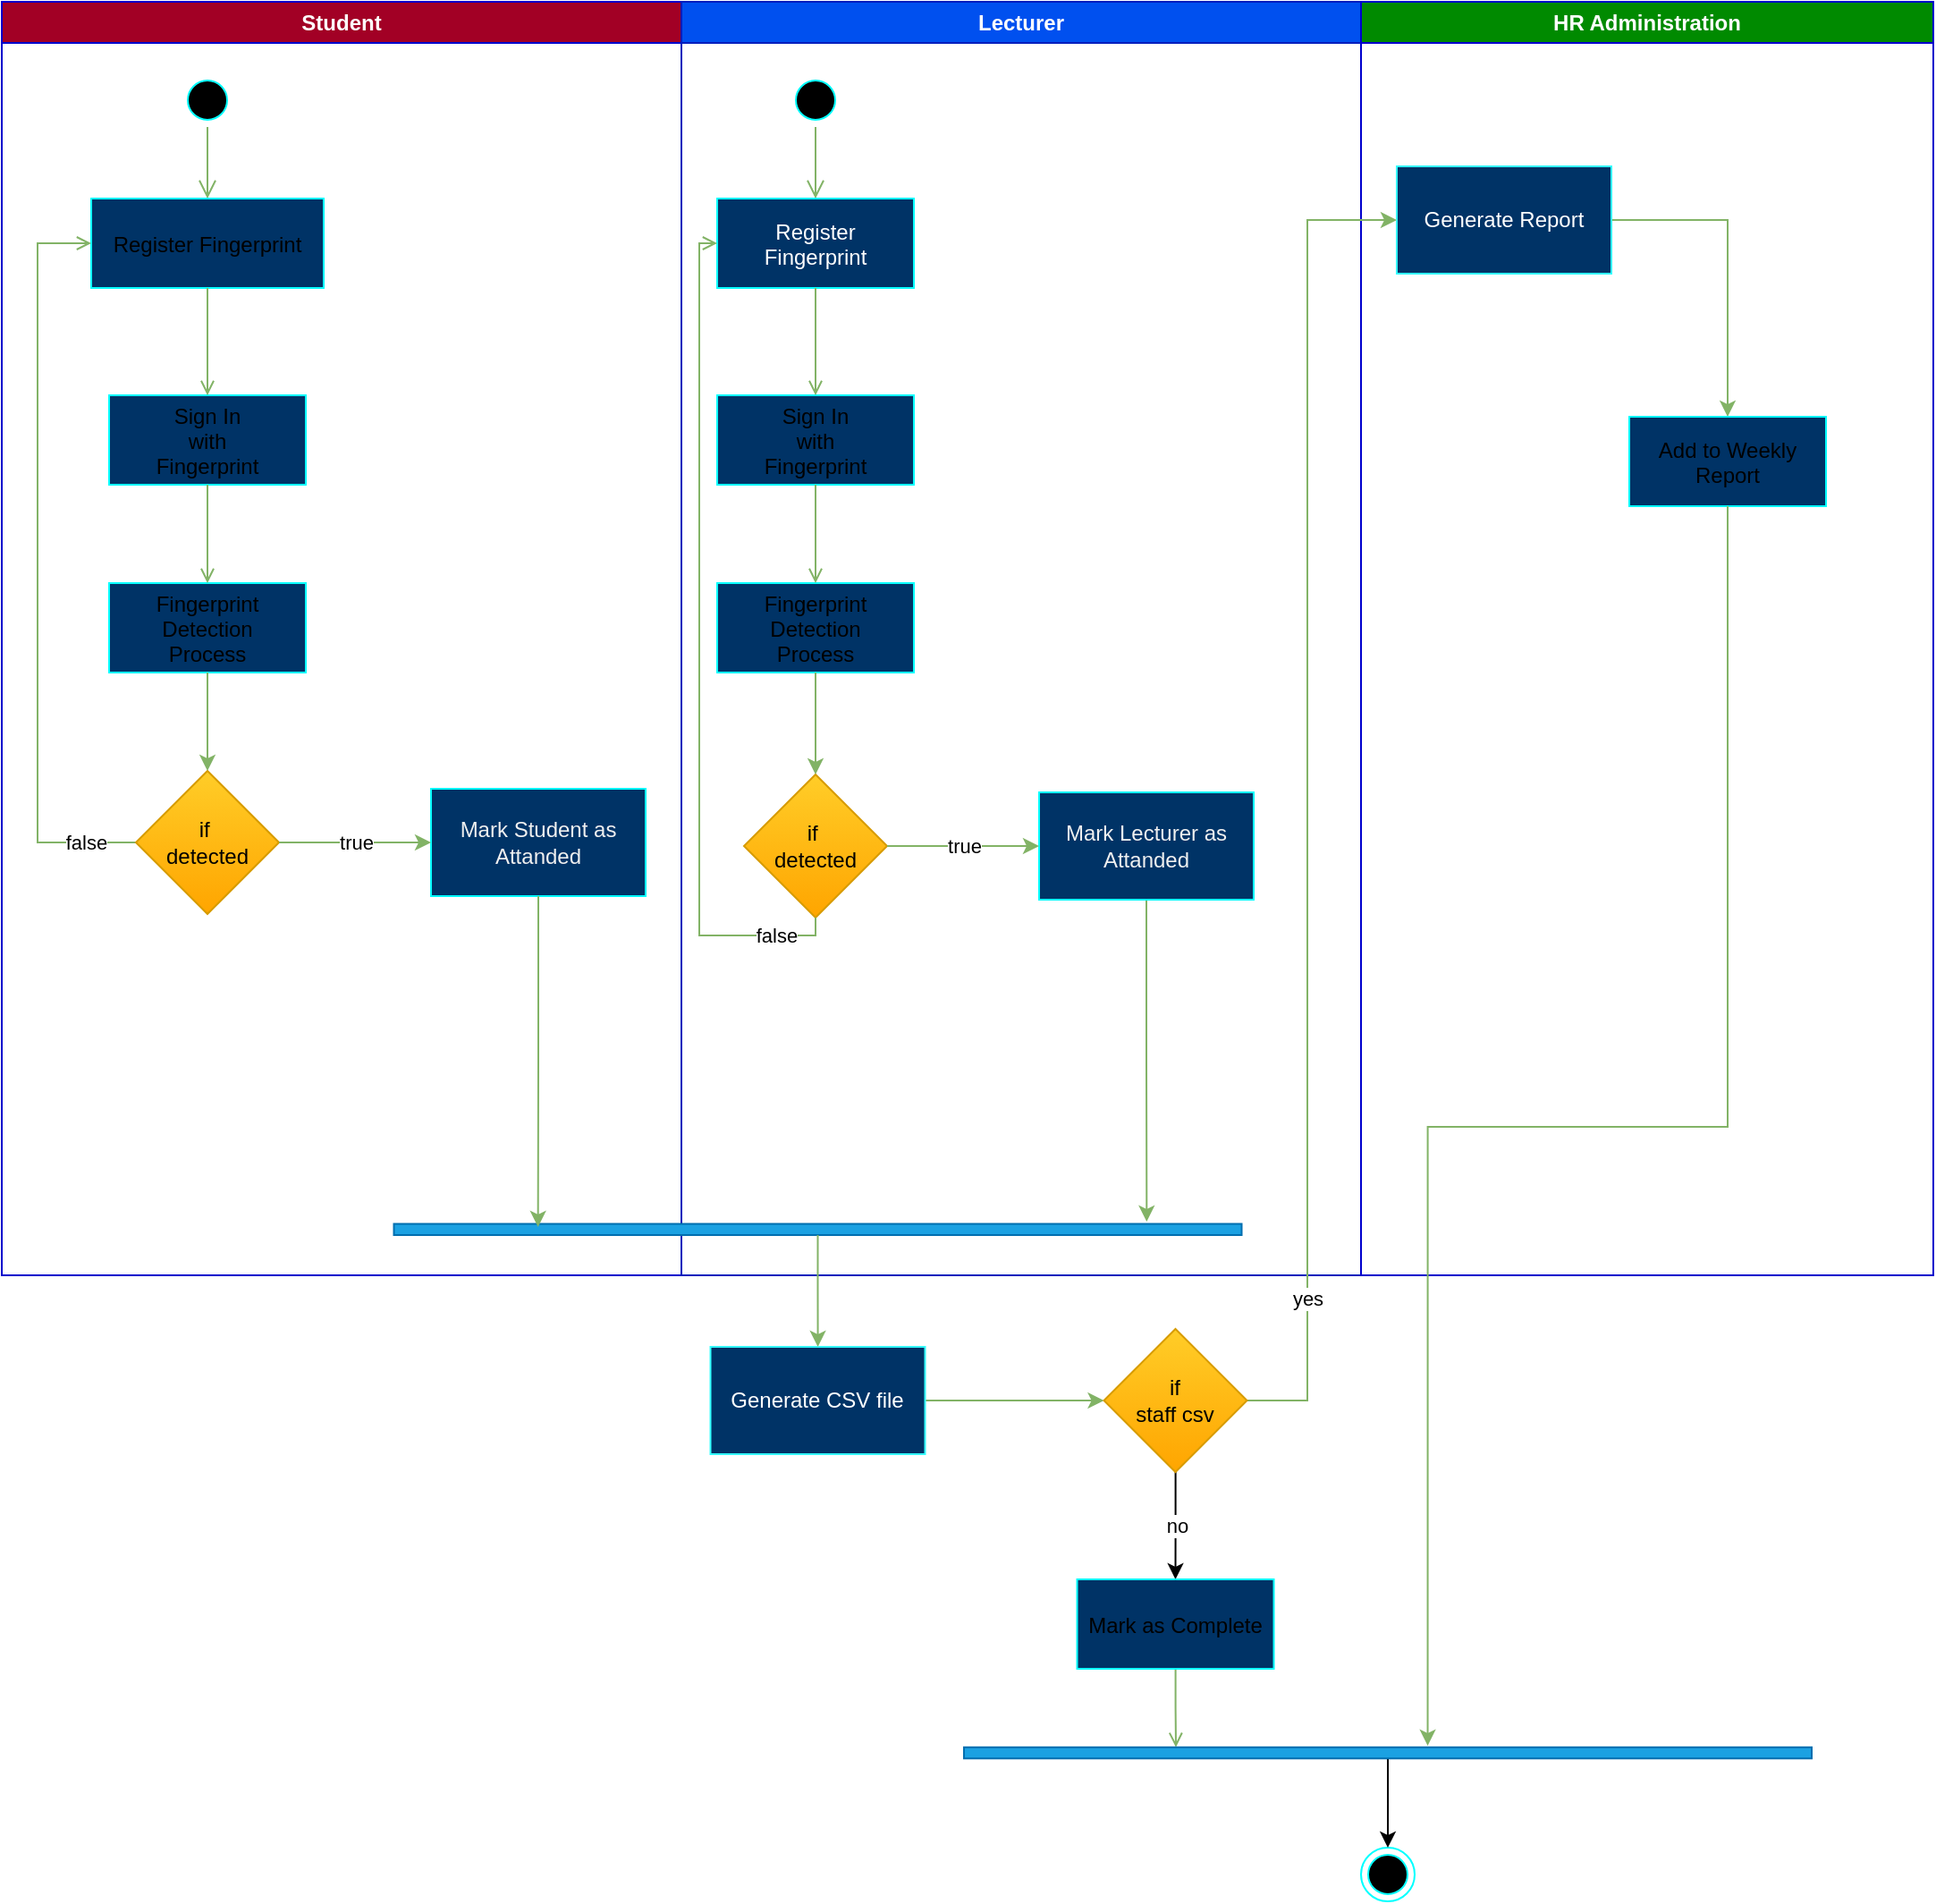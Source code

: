 <mxfile version="20.3.0" type="device"><diagram name="Page-1" id="e7e014a7-5840-1c2e-5031-d8a46d1fe8dd"><mxGraphModel dx="1422" dy="903" grid="1" gridSize="10" guides="1" tooltips="1" connect="1" arrows="1" fold="1" page="1" pageScale="1" pageWidth="1920" pageHeight="1200" background="none" math="0" shadow="0"><root><mxCell id="0"/><mxCell id="1" parent="0"/><mxCell id="2" value="Student" style="swimlane;whiteSpace=wrap;fillColor=#a20025;strokeColor=#0000CC;fontColor=#ffffff;" parent="1" vertex="1"><mxGeometry x="140" y="98" width="380" height="712" as="geometry"/></mxCell><mxCell id="5" value="" style="ellipse;shape=startState;fillColor=#000000;strokeColor=#00FFFF;" parent="2" vertex="1"><mxGeometry x="100" y="40" width="30" height="30" as="geometry"/></mxCell><mxCell id="6" value="" style="edgeStyle=elbowEdgeStyle;elbow=horizontal;verticalAlign=bottom;endArrow=open;endSize=8;strokeColor=#82b366;endFill=1;rounded=0;fillColor=#d5e8d4;gradientColor=#97d077;" parent="2" source="5" target="7" edge="1"><mxGeometry x="100" y="40" as="geometry"><mxPoint x="115" y="110" as="targetPoint"/></mxGeometry></mxCell><mxCell id="7" value="Register Fingerprint" style="fillColor=#003366;gradientColor=#003366;strokeColor=#00FFFF;" parent="2" vertex="1"><mxGeometry x="50" y="110" width="130" height="50" as="geometry"/></mxCell><mxCell id="8" value="Sign In&#10;with&#10;Fingerprint" style="fillColor=#003366;strokeColor=#00FFFF;" parent="2" vertex="1"><mxGeometry x="60" y="220" width="110" height="50" as="geometry"/></mxCell><mxCell id="9" value="" style="endArrow=open;strokeColor=#82b366;endFill=1;rounded=0;fillColor=#d5e8d4;gradientColor=#97d077;" parent="2" source="7" target="8" edge="1"><mxGeometry relative="1" as="geometry"/></mxCell><mxCell id="10" value="Fingerprint&#10;Detection&#10;Process" style="fillColor=#003366;strokeColor=#00FFFF;" parent="2" vertex="1"><mxGeometry x="60" y="325" width="110" height="50" as="geometry"/></mxCell><mxCell id="11" value="" style="endArrow=open;strokeColor=#82b366;endFill=1;rounded=0;fillColor=#d5e8d4;gradientColor=#97d077;" parent="2" source="8" target="10" edge="1"><mxGeometry relative="1" as="geometry"/></mxCell><mxCell id="12" value="" style="edgeStyle=orthogonalEdgeStyle;elbow=horizontal;strokeColor=#82b366;endArrow=open;endFill=1;rounded=0;exitX=0;exitY=0.5;exitDx=0;exitDy=0;entryX=0;entryY=0.5;entryDx=0;entryDy=0;fillColor=#d5e8d4;gradientColor=#97d077;" parent="2" source="xsgH0wFZgQxRb9MiWqJc-41" target="7" edge="1"><mxGeometry width="100" height="100" relative="1" as="geometry"><mxPoint x="160" y="290" as="sourcePoint"/><mxPoint x="30" y="502" as="targetPoint"/><Array as="points"><mxPoint x="20" y="470"/><mxPoint x="20" y="135"/></Array></mxGeometry></mxCell><mxCell id="xsgH0wFZgQxRb9MiWqJc-45" value="false" style="edgeLabel;html=1;align=center;verticalAlign=middle;resizable=0;points=[];" vertex="1" connectable="0" parent="12"><mxGeometry x="-0.865" relative="1" as="geometry"><mxPoint as="offset"/></mxGeometry></mxCell><mxCell id="xsgH0wFZgQxRb9MiWqJc-41" value="if&amp;nbsp;&lt;br&gt;detected" style="rhombus;whiteSpace=wrap;html=1;fillColor=#ffcd28;gradientColor=#ffa500;strokeColor=#d79b00;" vertex="1" parent="2"><mxGeometry x="75" y="430" width="80" height="80" as="geometry"/></mxCell><mxCell id="xsgH0wFZgQxRb9MiWqJc-42" value="" style="edgeStyle=orthogonalEdgeStyle;rounded=0;orthogonalLoop=1;jettySize=auto;html=1;fillColor=#d5e8d4;gradientColor=#97d077;strokeColor=#82b366;" edge="1" parent="2" source="10" target="xsgH0wFZgQxRb9MiWqJc-41"><mxGeometry relative="1" as="geometry"/></mxCell><mxCell id="xsgH0wFZgQxRb9MiWqJc-43" value="Mark Student as&lt;br&gt;Attanded" style="whiteSpace=wrap;html=1;fillColor=#003366;strokeColor=#00FFFF;fontColor=rgb(240, 240, 240);" vertex="1" parent="2"><mxGeometry x="240" y="440" width="120" height="60" as="geometry"/></mxCell><mxCell id="xsgH0wFZgQxRb9MiWqJc-44" value="true" style="edgeStyle=orthogonalEdgeStyle;rounded=0;orthogonalLoop=1;jettySize=auto;html=1;fillColor=#d5e8d4;gradientColor=#97d077;strokeColor=#82b366;" edge="1" parent="2" source="xsgH0wFZgQxRb9MiWqJc-41" target="xsgH0wFZgQxRb9MiWqJc-43"><mxGeometry relative="1" as="geometry"/></mxCell><mxCell id="3" value="Lecturer" style="swimlane;whiteSpace=wrap;fillColor=#0050ef;strokeColor=#001DBC;fontColor=#ffffff;" parent="1" vertex="1"><mxGeometry x="520" y="98" width="380" height="712" as="geometry"/></mxCell><mxCell id="13" value="" style="ellipse;shape=startState;fillColor=#000000;strokeColor=#00FFFF;" parent="3" vertex="1"><mxGeometry x="60" y="40" width="30" height="30" as="geometry"/></mxCell><mxCell id="14" value="" style="edgeStyle=elbowEdgeStyle;elbow=horizontal;verticalAlign=bottom;endArrow=open;endSize=8;strokeColor=#82b366;endFill=1;rounded=0;fillColor=#d5e8d4;gradientColor=#97d077;" parent="3" source="13" target="15" edge="1"><mxGeometry x="40" y="20" as="geometry"><mxPoint x="55" y="90" as="targetPoint"/></mxGeometry></mxCell><mxCell id="15" value="Register&#10;Fingerprint" style="fillColor=#003366;fontColor=#ffffff;strokeColor=#00FFFF;gradientColor=#003366;" parent="3" vertex="1"><mxGeometry x="20" y="110" width="110" height="50" as="geometry"/></mxCell><mxCell id="16" value="Sign In&#10;with&#10;Fingerprint" style="fillColor=#003366;strokeColor=#00FFFF;" parent="3" vertex="1"><mxGeometry x="20" y="220" width="110" height="50" as="geometry"/></mxCell><mxCell id="17" value="" style="endArrow=open;strokeColor=#82b366;endFill=1;rounded=0;fillColor=#d5e8d4;gradientColor=#97d077;" parent="3" source="15" target="16" edge="1"><mxGeometry relative="1" as="geometry"/></mxCell><mxCell id="18" value="Fingerprint&#10;Detection&#10;Process" style="fillColor=#003366;strokeColor=#00FFFF;" parent="3" vertex="1"><mxGeometry x="20" y="325" width="110" height="50" as="geometry"/></mxCell><mxCell id="19" value="" style="endArrow=open;strokeColor=#82b366;endFill=1;rounded=0;fillColor=#d5e8d4;gradientColor=#97d077;" parent="3" source="16" target="18" edge="1"><mxGeometry relative="1" as="geometry"/></mxCell><mxCell id="xsgH0wFZgQxRb9MiWqJc-49" value="if&amp;nbsp;&lt;br&gt;detected" style="rhombus;whiteSpace=wrap;html=1;fillColor=#ffcd28;gradientColor=#ffa500;strokeColor=#d79b00;" vertex="1" parent="3"><mxGeometry x="35" y="432" width="80" height="80" as="geometry"/></mxCell><mxCell id="xsgH0wFZgQxRb9MiWqJc-51" style="edgeStyle=orthogonalEdgeStyle;rounded=0;orthogonalLoop=1;jettySize=auto;html=1;fillColor=#d5e8d4;gradientColor=#97d077;strokeColor=#82b366;" edge="1" parent="3" source="18" target="xsgH0wFZgQxRb9MiWqJc-49"><mxGeometry relative="1" as="geometry"/></mxCell><mxCell id="xsgH0wFZgQxRb9MiWqJc-60" style="edgeStyle=orthogonalEdgeStyle;rounded=0;orthogonalLoop=1;jettySize=auto;html=1;entryX=-0.201;entryY=0.112;entryDx=0;entryDy=0;entryPerimeter=0;fillColor=#d5e8d4;gradientColor=#97d077;strokeColor=#82b366;" edge="1" parent="3" source="xsgH0wFZgQxRb9MiWqJc-53" target="xsgH0wFZgQxRb9MiWqJc-58"><mxGeometry relative="1" as="geometry"/></mxCell><mxCell id="xsgH0wFZgQxRb9MiWqJc-53" value="Mark Lecturer as&lt;br&gt;Attanded" style="whiteSpace=wrap;html=1;fillColor=#003366;strokeColor=#00FFFF;fontColor=rgb(240, 240, 240);" vertex="1" parent="3"><mxGeometry x="200" y="442" width="120" height="60" as="geometry"/></mxCell><mxCell id="xsgH0wFZgQxRb9MiWqJc-50" value="true" style="edgeStyle=orthogonalEdgeStyle;rounded=0;orthogonalLoop=1;jettySize=auto;html=1;fillColor=#d5e8d4;gradientColor=#97d077;strokeColor=#82b366;entryX=0;entryY=0.5;entryDx=0;entryDy=0;" edge="1" parent="3" source="xsgH0wFZgQxRb9MiWqJc-49" target="xsgH0wFZgQxRb9MiWqJc-53"><mxGeometry relative="1" as="geometry"><mxPoint x="255" y="512" as="targetPoint"/></mxGeometry></mxCell><mxCell id="xsgH0wFZgQxRb9MiWqJc-47" value="" style="edgeStyle=orthogonalEdgeStyle;elbow=horizontal;strokeColor=#82b366;endArrow=open;endFill=1;rounded=0;exitX=0.5;exitY=1;exitDx=0;exitDy=0;entryX=0;entryY=0.5;entryDx=0;entryDy=0;fillColor=#d5e8d4;gradientColor=#97d077;" edge="1" parent="3" source="xsgH0wFZgQxRb9MiWqJc-49" target="15"><mxGeometry width="100" height="100" relative="1" as="geometry"><mxPoint x="35" y="164" as="sourcePoint"/><mxPoint x="75" y="572" as="targetPoint"/><Array as="points"><mxPoint x="75" y="522"/><mxPoint x="10" y="522"/><mxPoint x="10" y="135"/></Array></mxGeometry></mxCell><mxCell id="xsgH0wFZgQxRb9MiWqJc-48" value="false" style="edgeLabel;html=1;align=center;verticalAlign=middle;resizable=0;points=[];" vertex="1" connectable="0" parent="xsgH0wFZgQxRb9MiWqJc-47"><mxGeometry x="-0.865" relative="1" as="geometry"><mxPoint as="offset"/></mxGeometry></mxCell><mxCell id="xsgH0wFZgQxRb9MiWqJc-58" value="" style="whiteSpace=wrap;rotation=90;fillColor=#1ba1e2;strokeColor=#006EAF;fontColor=#ffffff;" vertex="1" parent="3"><mxGeometry x="73.13" y="449.38" width="6.25" height="474" as="geometry"/></mxCell><mxCell id="4" value="HR Administration" style="swimlane;whiteSpace=wrap;fillColor=#008a00;fontColor=#ffffff;strokeColor=#0000CC;" parent="1" vertex="1"><mxGeometry x="900" y="98" width="320" height="712" as="geometry"/></mxCell><mxCell id="xsgH0wFZgQxRb9MiWqJc-70" style="edgeStyle=orthogonalEdgeStyle;rounded=0;orthogonalLoop=1;jettySize=auto;html=1;entryX=0.5;entryY=0;entryDx=0;entryDy=0;fillColor=#d5e8d4;gradientColor=#97d077;strokeColor=#82b366;" edge="1" parent="4" source="xsgH0wFZgQxRb9MiWqJc-66" target="xsgH0wFZgQxRb9MiWqJc-55"><mxGeometry relative="1" as="geometry"/></mxCell><mxCell id="xsgH0wFZgQxRb9MiWqJc-66" value="Generate Report" style="whiteSpace=wrap;html=1;fillColor=#003366;strokeColor=#33FFFF;fontColor=#ffffff;" vertex="1" parent="4"><mxGeometry x="19.995" y="92.0" width="120" height="60" as="geometry"/></mxCell><mxCell id="xsgH0wFZgQxRb9MiWqJc-55" value="Add to Weekly&#10;Report" style="fillColor=#003366;strokeColor=#00FFFF;" vertex="1" parent="4"><mxGeometry x="150" y="232" width="110" height="50" as="geometry"/></mxCell><mxCell id="xsgH0wFZgQxRb9MiWqJc-59" style="edgeStyle=orthogonalEdgeStyle;rounded=0;orthogonalLoop=1;jettySize=auto;html=1;entryX=0.279;entryY=0.83;entryDx=0;entryDy=0;entryPerimeter=0;fillColor=#d5e8d4;gradientColor=#97d077;strokeColor=#82b366;" edge="1" parent="1" source="xsgH0wFZgQxRb9MiWqJc-43" target="xsgH0wFZgQxRb9MiWqJc-58"><mxGeometry relative="1" as="geometry"/></mxCell><mxCell id="xsgH0wFZgQxRb9MiWqJc-65" value="" style="edgeStyle=orthogonalEdgeStyle;rounded=0;orthogonalLoop=1;jettySize=auto;html=1;fillColor=#d5e8d4;gradientColor=#97d077;strokeColor=#82b366;" edge="1" parent="1" source="xsgH0wFZgQxRb9MiWqJc-61" target="xsgH0wFZgQxRb9MiWqJc-64"><mxGeometry relative="1" as="geometry"/></mxCell><mxCell id="xsgH0wFZgQxRb9MiWqJc-61" value="Generate CSV file" style="whiteSpace=wrap;html=1;fillColor=#003366;strokeColor=#33FFFF;fontColor=#ffffff;" vertex="1" parent="1"><mxGeometry x="536.255" y="850.0" width="120" height="60" as="geometry"/></mxCell><mxCell id="xsgH0wFZgQxRb9MiWqJc-62" value="" style="edgeStyle=orthogonalEdgeStyle;rounded=0;orthogonalLoop=1;jettySize=auto;html=1;fillColor=#d5e8d4;gradientColor=#97d077;strokeColor=#82b366;" edge="1" parent="1" source="xsgH0wFZgQxRb9MiWqJc-58" target="xsgH0wFZgQxRb9MiWqJc-61"><mxGeometry relative="1" as="geometry"/></mxCell><mxCell id="xsgH0wFZgQxRb9MiWqJc-67" value="" style="edgeStyle=orthogonalEdgeStyle;rounded=0;orthogonalLoop=1;jettySize=auto;html=1;fillColor=#d5e8d4;gradientColor=#97d077;strokeColor=#82b366;" edge="1" parent="1" source="xsgH0wFZgQxRb9MiWqJc-64" target="xsgH0wFZgQxRb9MiWqJc-66"><mxGeometry relative="1" as="geometry"><Array as="points"><mxPoint x="870" y="880"/><mxPoint x="870" y="220"/></Array></mxGeometry></mxCell><mxCell id="xsgH0wFZgQxRb9MiWqJc-68" value="yes" style="edgeLabel;html=1;align=center;verticalAlign=middle;resizable=0;points=[];" vertex="1" connectable="0" parent="xsgH0wFZgQxRb9MiWqJc-67"><mxGeometry x="-0.755" relative="1" as="geometry"><mxPoint as="offset"/></mxGeometry></mxCell><mxCell id="xsgH0wFZgQxRb9MiWqJc-69" value="no" style="edgeStyle=orthogonalEdgeStyle;rounded=0;orthogonalLoop=1;jettySize=auto;html=1;" edge="1" parent="1" source="xsgH0wFZgQxRb9MiWqJc-64"><mxGeometry relative="1" as="geometry"><mxPoint x="796.255" y="980" as="targetPoint"/></mxGeometry></mxCell><mxCell id="xsgH0wFZgQxRb9MiWqJc-64" value="if&lt;br&gt;staff csv" style="rhombus;whiteSpace=wrap;html=1;fillColor=#ffcd28;strokeColor=#d79b00;gradientColor=#ffa500;" vertex="1" parent="1"><mxGeometry x="756.255" y="840.0" width="80" height="80" as="geometry"/></mxCell><mxCell id="38" value="" style="ellipse;shape=endState;fillColor=#000000;strokeColor=#00FFFF;" parent="1" vertex="1"><mxGeometry x="900" y="1130" width="30" height="30" as="geometry"/></mxCell><mxCell id="39" value="" style="endArrow=open;strokeColor=#82b366;endFill=1;rounded=0;fillColor=#d5e8d4;gradientColor=#97d077;entryX=0;entryY=0.75;entryDx=0;entryDy=0;edgeStyle=orthogonalEdgeStyle;" parent="1" source="33" target="xsgH0wFZgQxRb9MiWqJc-72" edge="1"><mxGeometry relative="1" as="geometry"/></mxCell><mxCell id="33" value="Mark as Complete" style="fillColor=#003366;strokeColor=#00FFFF;" parent="1" vertex="1"><mxGeometry x="741.26" y="980" width="110" height="50" as="geometry"/></mxCell><mxCell id="xsgH0wFZgQxRb9MiWqJc-71" style="edgeStyle=orthogonalEdgeStyle;rounded=0;orthogonalLoop=1;jettySize=auto;html=1;entryX=-0.141;entryY=0.453;entryDx=0;entryDy=0;fillColor=#d5e8d4;gradientColor=#97d077;strokeColor=#82b366;entryPerimeter=0;" edge="1" parent="1" source="xsgH0wFZgQxRb9MiWqJc-55" target="xsgH0wFZgQxRb9MiWqJc-72"><mxGeometry relative="1" as="geometry"/></mxCell><mxCell id="xsgH0wFZgQxRb9MiWqJc-73" style="edgeStyle=orthogonalEdgeStyle;rounded=0;orthogonalLoop=1;jettySize=auto;html=1;entryX=0.5;entryY=0;entryDx=0;entryDy=0;" edge="1" parent="1" source="xsgH0wFZgQxRb9MiWqJc-72" target="38"><mxGeometry relative="1" as="geometry"/></mxCell><mxCell id="xsgH0wFZgQxRb9MiWqJc-72" value="" style="whiteSpace=wrap;rotation=90;fillColor=#1ba1e2;strokeColor=#006EAF;fontColor=#ffffff;" vertex="1" parent="1"><mxGeometry x="911.875" y="840.005" width="6.25" height="474" as="geometry"/></mxCell></root></mxGraphModel></diagram></mxfile>